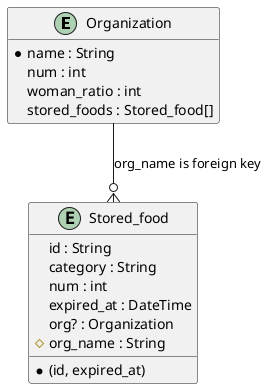 @startuml
hide empty members

entity Organization {
    * name : String
    num : int 
    woman_ratio : int
    stored_foods : Stored_food[]
}

entity Stored_food {
    id : String
    category : String
    num : int
    expired_at : DateTime
    org? : Organization
    # org_name : String
    * (id, expired_at)
}

Organization --o{ Stored_food : org_name is foreign key

@enduml